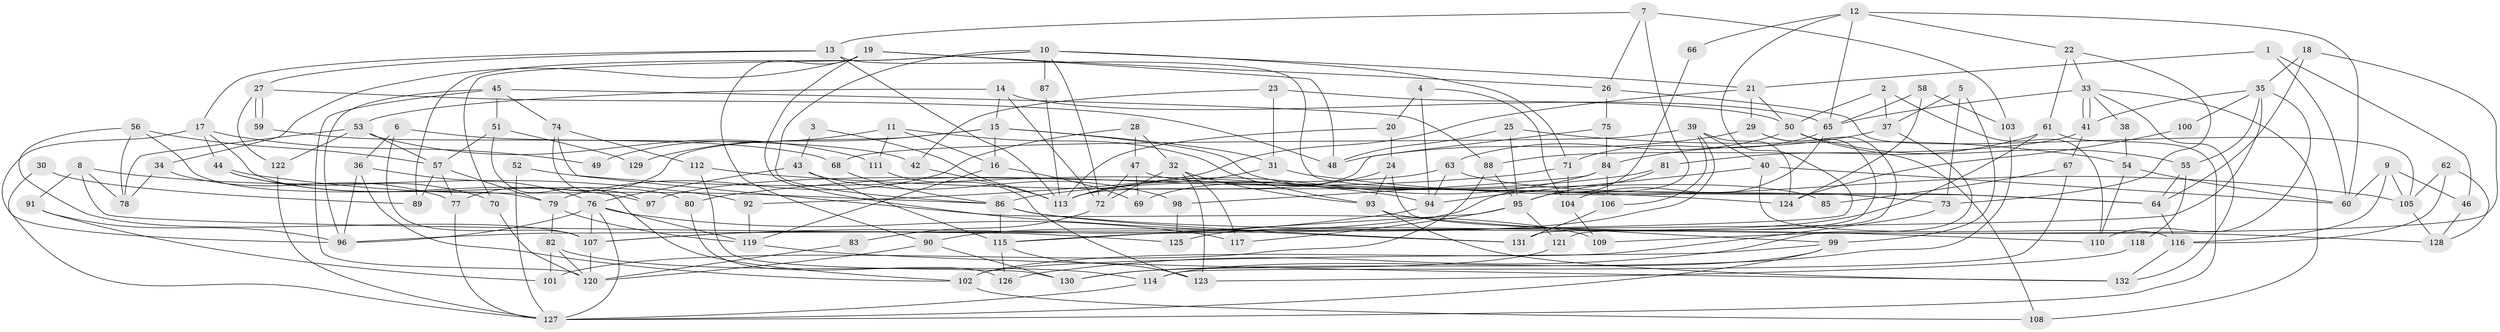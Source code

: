 // coarse degree distribution, {2: 0.08695652173913043, 4: 0.30434782608695654, 3: 0.22826086956521738, 5: 0.17391304347826086, 8: 0.03260869565217391, 6: 0.07608695652173914, 10: 0.010869565217391304, 7: 0.06521739130434782, 12: 0.010869565217391304, 13: 0.010869565217391304}
// Generated by graph-tools (version 1.1) at 2025/53/03/04/25 21:53:42]
// undirected, 132 vertices, 264 edges
graph export_dot {
graph [start="1"]
  node [color=gray90,style=filled];
  1;
  2;
  3;
  4;
  5;
  6;
  7;
  8;
  9;
  10;
  11;
  12;
  13;
  14;
  15;
  16;
  17;
  18;
  19;
  20;
  21;
  22;
  23;
  24;
  25;
  26;
  27;
  28;
  29;
  30;
  31;
  32;
  33;
  34;
  35;
  36;
  37;
  38;
  39;
  40;
  41;
  42;
  43;
  44;
  45;
  46;
  47;
  48;
  49;
  50;
  51;
  52;
  53;
  54;
  55;
  56;
  57;
  58;
  59;
  60;
  61;
  62;
  63;
  64;
  65;
  66;
  67;
  68;
  69;
  70;
  71;
  72;
  73;
  74;
  75;
  76;
  77;
  78;
  79;
  80;
  81;
  82;
  83;
  84;
  85;
  86;
  87;
  88;
  89;
  90;
  91;
  92;
  93;
  94;
  95;
  96;
  97;
  98;
  99;
  100;
  101;
  102;
  103;
  104;
  105;
  106;
  107;
  108;
  109;
  110;
  111;
  112;
  113;
  114;
  115;
  116;
  117;
  118;
  119;
  120;
  121;
  122;
  123;
  124;
  125;
  126;
  127;
  128;
  129;
  130;
  131;
  132;
  1 -- 21;
  1 -- 60;
  1 -- 46;
  2 -- 110;
  2 -- 37;
  2 -- 50;
  3 -- 113;
  3 -- 43;
  4 -- 104;
  4 -- 20;
  4 -- 94;
  5 -- 37;
  5 -- 99;
  5 -- 73;
  6 -- 36;
  6 -- 42;
  6 -- 107;
  7 -- 103;
  7 -- 95;
  7 -- 13;
  7 -- 26;
  8 -- 125;
  8 -- 92;
  8 -- 78;
  8 -- 91;
  9 -- 105;
  9 -- 116;
  9 -- 46;
  9 -- 60;
  10 -- 86;
  10 -- 70;
  10 -- 21;
  10 -- 71;
  10 -- 72;
  10 -- 87;
  10 -- 89;
  11 -- 16;
  11 -- 93;
  11 -- 49;
  11 -- 111;
  12 -- 60;
  12 -- 22;
  12 -- 65;
  12 -- 66;
  12 -- 115;
  13 -- 27;
  13 -- 17;
  13 -- 64;
  13 -- 113;
  14 -- 72;
  14 -- 65;
  14 -- 15;
  14 -- 53;
  15 -- 77;
  15 -- 16;
  15 -- 31;
  15 -- 85;
  15 -- 129;
  16 -- 119;
  16 -- 69;
  17 -- 44;
  17 -- 49;
  17 -- 80;
  17 -- 96;
  18 -- 64;
  18 -- 35;
  18 -- 109;
  19 -- 90;
  19 -- 34;
  19 -- 26;
  19 -- 48;
  19 -- 131;
  20 -- 24;
  20 -- 113;
  21 -- 50;
  21 -- 29;
  21 -- 92;
  22 -- 33;
  22 -- 73;
  22 -- 61;
  23 -- 31;
  23 -- 50;
  23 -- 42;
  24 -- 69;
  24 -- 93;
  24 -- 128;
  25 -- 48;
  25 -- 95;
  25 -- 54;
  26 -- 75;
  26 -- 105;
  27 -- 122;
  27 -- 59;
  27 -- 59;
  27 -- 48;
  28 -- 47;
  28 -- 32;
  28 -- 79;
  29 -- 48;
  29 -- 121;
  29 -- 131;
  30 -- 89;
  30 -- 127;
  31 -- 105;
  31 -- 113;
  32 -- 117;
  32 -- 123;
  32 -- 72;
  32 -- 93;
  33 -- 41;
  33 -- 41;
  33 -- 132;
  33 -- 38;
  33 -- 65;
  33 -- 108;
  34 -- 78;
  34 -- 77;
  35 -- 41;
  35 -- 96;
  35 -- 55;
  35 -- 100;
  35 -- 110;
  36 -- 76;
  36 -- 102;
  36 -- 96;
  37 -- 126;
  37 -- 84;
  38 -- 54;
  39 -- 106;
  39 -- 40;
  39 -- 68;
  39 -- 90;
  39 -- 124;
  40 -- 116;
  40 -- 60;
  40 -- 94;
  41 -- 88;
  41 -- 67;
  42 -- 113;
  43 -- 76;
  43 -- 115;
  43 -- 98;
  44 -- 97;
  44 -- 86;
  44 -- 70;
  45 -- 96;
  45 -- 51;
  45 -- 74;
  45 -- 88;
  45 -- 120;
  46 -- 128;
  47 -- 73;
  47 -- 72;
  47 -- 69;
  50 -- 63;
  50 -- 55;
  50 -- 108;
  51 -- 57;
  51 -- 102;
  51 -- 129;
  52 -- 94;
  52 -- 127;
  53 -- 78;
  53 -- 57;
  53 -- 111;
  53 -- 122;
  54 -- 110;
  54 -- 60;
  55 -- 64;
  55 -- 118;
  56 -- 107;
  56 -- 79;
  56 -- 57;
  56 -- 78;
  57 -- 77;
  57 -- 79;
  57 -- 89;
  58 -- 124;
  58 -- 65;
  58 -- 103;
  59 -- 68;
  61 -- 127;
  61 -- 81;
  61 -- 125;
  62 -- 128;
  62 -- 105;
  62 -- 116;
  63 -- 64;
  63 -- 94;
  63 -- 97;
  64 -- 116;
  65 -- 71;
  65 -- 104;
  66 -- 107;
  67 -- 114;
  67 -- 85;
  68 -- 86;
  70 -- 120;
  71 -- 80;
  71 -- 104;
  72 -- 83;
  73 -- 102;
  74 -- 109;
  74 -- 97;
  74 -- 112;
  75 -- 113;
  75 -- 84;
  76 -- 107;
  76 -- 96;
  76 -- 117;
  76 -- 119;
  76 -- 127;
  77 -- 127;
  79 -- 82;
  79 -- 119;
  80 -- 126;
  81 -- 95;
  81 -- 86;
  82 -- 120;
  82 -- 101;
  82 -- 114;
  83 -- 120;
  84 -- 113;
  84 -- 98;
  84 -- 106;
  86 -- 131;
  86 -- 110;
  86 -- 115;
  87 -- 113;
  88 -- 101;
  88 -- 95;
  90 -- 120;
  90 -- 130;
  91 -- 96;
  91 -- 101;
  92 -- 119;
  93 -- 132;
  93 -- 99;
  94 -- 107;
  95 -- 115;
  95 -- 117;
  95 -- 121;
  98 -- 125;
  99 -- 114;
  99 -- 102;
  99 -- 127;
  100 -- 124;
  102 -- 108;
  103 -- 130;
  104 -- 109;
  105 -- 128;
  106 -- 131;
  107 -- 120;
  111 -- 123;
  112 -- 130;
  112 -- 124;
  114 -- 127;
  115 -- 123;
  115 -- 126;
  116 -- 132;
  118 -- 123;
  119 -- 132;
  121 -- 130;
  122 -- 127;
}
